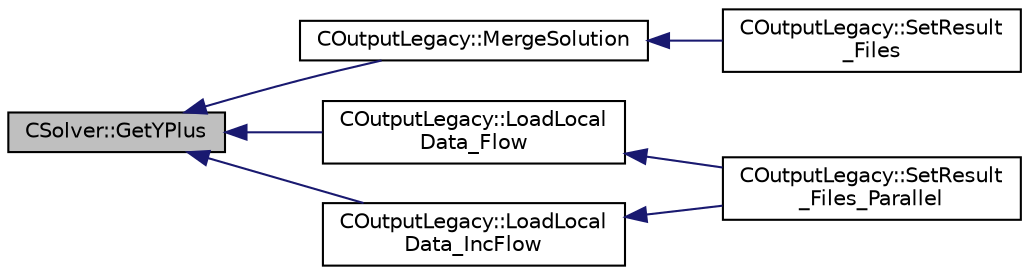 digraph "CSolver::GetYPlus"
{
  edge [fontname="Helvetica",fontsize="10",labelfontname="Helvetica",labelfontsize="10"];
  node [fontname="Helvetica",fontsize="10",shape=record];
  rankdir="LR";
  Node3640 [label="CSolver::GetYPlus",height=0.2,width=0.4,color="black", fillcolor="grey75", style="filled", fontcolor="black"];
  Node3640 -> Node3641 [dir="back",color="midnightblue",fontsize="10",style="solid",fontname="Helvetica"];
  Node3641 [label="COutputLegacy::MergeSolution",height=0.2,width=0.4,color="black", fillcolor="white", style="filled",URL="$class_c_output_legacy.html#af30cc9d6a1d32da2af7043901a5914cf",tooltip="Merge the solution into a data structure used for output file writing. "];
  Node3641 -> Node3642 [dir="back",color="midnightblue",fontsize="10",style="solid",fontname="Helvetica"];
  Node3642 [label="COutputLegacy::SetResult\l_Files",height=0.2,width=0.4,color="black", fillcolor="white", style="filled",URL="$class_c_output_legacy.html#aa817439538e8cf82f82acbfa0bf7e735",tooltip="Writes and organizes the all the output files, except the history one, for serial computations..."];
  Node3640 -> Node3643 [dir="back",color="midnightblue",fontsize="10",style="solid",fontname="Helvetica"];
  Node3643 [label="COutputLegacy::LoadLocal\lData_Flow",height=0.2,width=0.4,color="black", fillcolor="white", style="filled",URL="$class_c_output_legacy.html#a83e5de863b29fe3a222074d93d696d57",tooltip="Load the desired solution data into a structure used for parallel reordering and output file writing ..."];
  Node3643 -> Node3644 [dir="back",color="midnightblue",fontsize="10",style="solid",fontname="Helvetica"];
  Node3644 [label="COutputLegacy::SetResult\l_Files_Parallel",height=0.2,width=0.4,color="black", fillcolor="white", style="filled",URL="$class_c_output_legacy.html#a9e7832982d8237df4df455b027fd203b",tooltip="Writes and organizes the all the output files, except the history one, for parallel computations..."];
  Node3640 -> Node3645 [dir="back",color="midnightblue",fontsize="10",style="solid",fontname="Helvetica"];
  Node3645 [label="COutputLegacy::LoadLocal\lData_IncFlow",height=0.2,width=0.4,color="black", fillcolor="white", style="filled",URL="$class_c_output_legacy.html#a2d955089c8894a2eb795970f06e7900d",tooltip="Load the desired solution data into a structure used for parallel reordering and output file writing ..."];
  Node3645 -> Node3644 [dir="back",color="midnightblue",fontsize="10",style="solid",fontname="Helvetica"];
}

